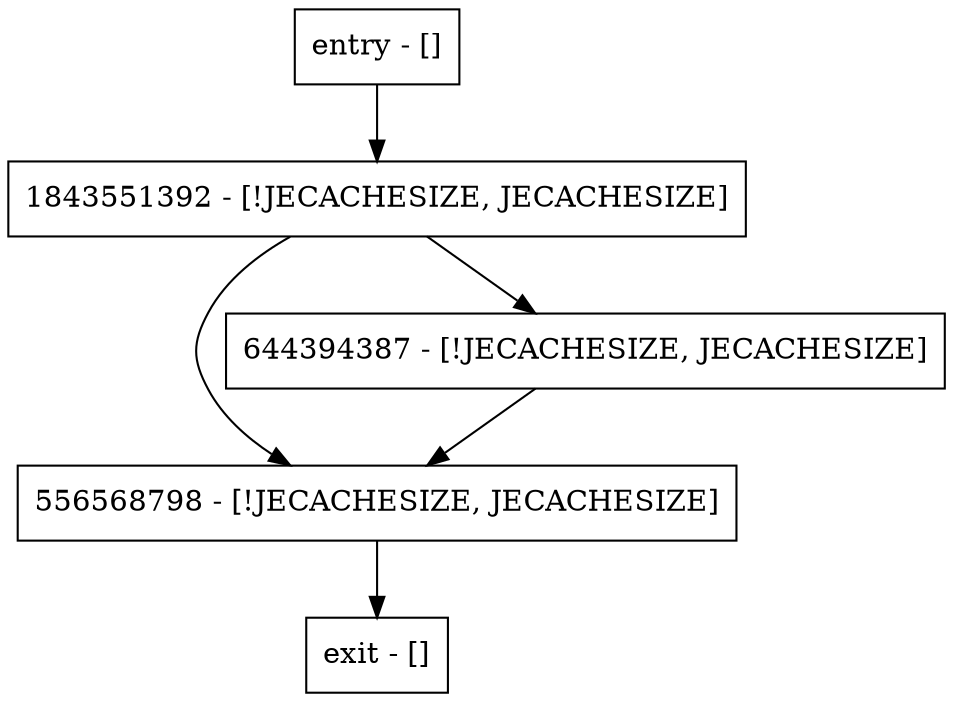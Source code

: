 digraph appendLsn {
node [shape=record];
entry [label="entry - []"];
exit [label="exit - []"];
1843551392 [label="1843551392 - [!JECACHESIZE, JECACHESIZE]"];
556568798 [label="556568798 - [!JECACHESIZE, JECACHESIZE]"];
644394387 [label="644394387 - [!JECACHESIZE, JECACHESIZE]"];
entry;
exit;
entry -> 1843551392;
1843551392 -> 556568798;
1843551392 -> 644394387;
556568798 -> exit;
644394387 -> 556568798;
}
